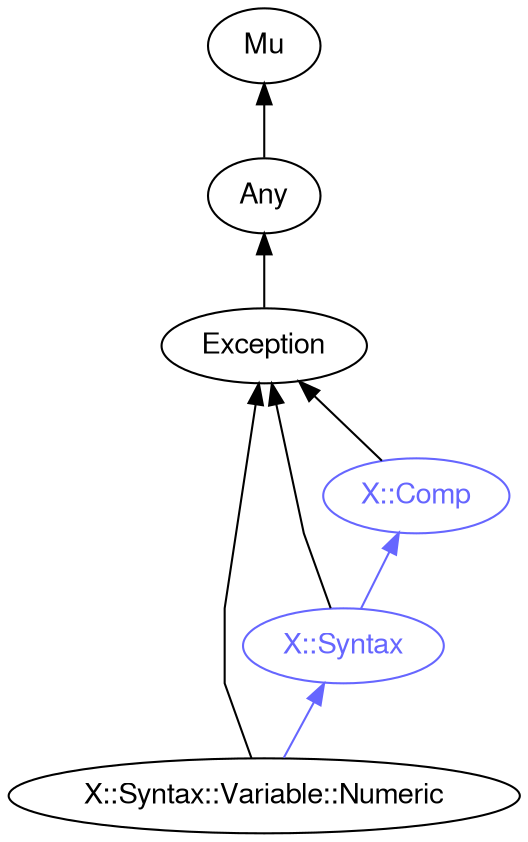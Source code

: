 digraph "perl6-type-graph" {
    rankdir=BT;
    splines=polyline;
    overlap=false; 
    // Types
    "X::Syntax::Variable::Numeric" [color="#000000", fontcolor="#000000", href="/type/X::Syntax::Variable::Numeric", fontname="FreeSans"];
    "Mu" [color="#000000", fontcolor="#000000", href="/type/Mu", fontname="FreeSans"];
    "Any" [color="#000000", fontcolor="#000000", href="/type/Any", fontname="FreeSans"];
    "Exception" [color="#000000", fontcolor="#000000", href="/type/Exception", fontname="FreeSans"];
    "X::Comp" [color="#6666FF", fontcolor="#6666FF", href="/type/X::Comp", fontname="FreeSans"];
    "X::Syntax" [color="#6666FF", fontcolor="#6666FF", href="/type/X::Syntax", fontname="FreeSans"];

    // Superclasses
    "X::Syntax::Variable::Numeric" -> "Exception" [color="#000000"];
    "Any" -> "Mu" [color="#000000"];
    "Exception" -> "Any" [color="#000000"];
    "X::Comp" -> "Exception" [color="#000000"];
    "X::Syntax" -> "Exception" [color="#000000"];

    // Roles
    "X::Syntax::Variable::Numeric" -> "X::Syntax" [color="#6666FF"];
    "X::Syntax" -> "X::Comp" [color="#6666FF"];
}
